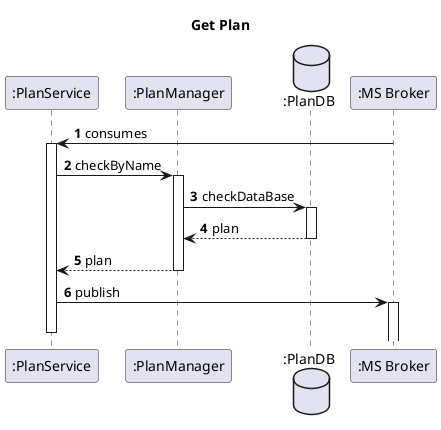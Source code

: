 @startuml
'https://plantuml.com/sequence-diagram
autoactivate on
autonumber
title Get Plan

autonumber

participant ":PlanService" as PService
participant ":PlanManager" as PManager
database ":PlanDB" as PDB


participant ":MS Broker" as Broker

Broker->PService: consumes
PService-> PManager: checkByName
PManager-> PDB: checkDataBase
PDB-->PManager:plan
PManager-->PService:plan
PService->Broker: publish
deactivate PService



@enduml
